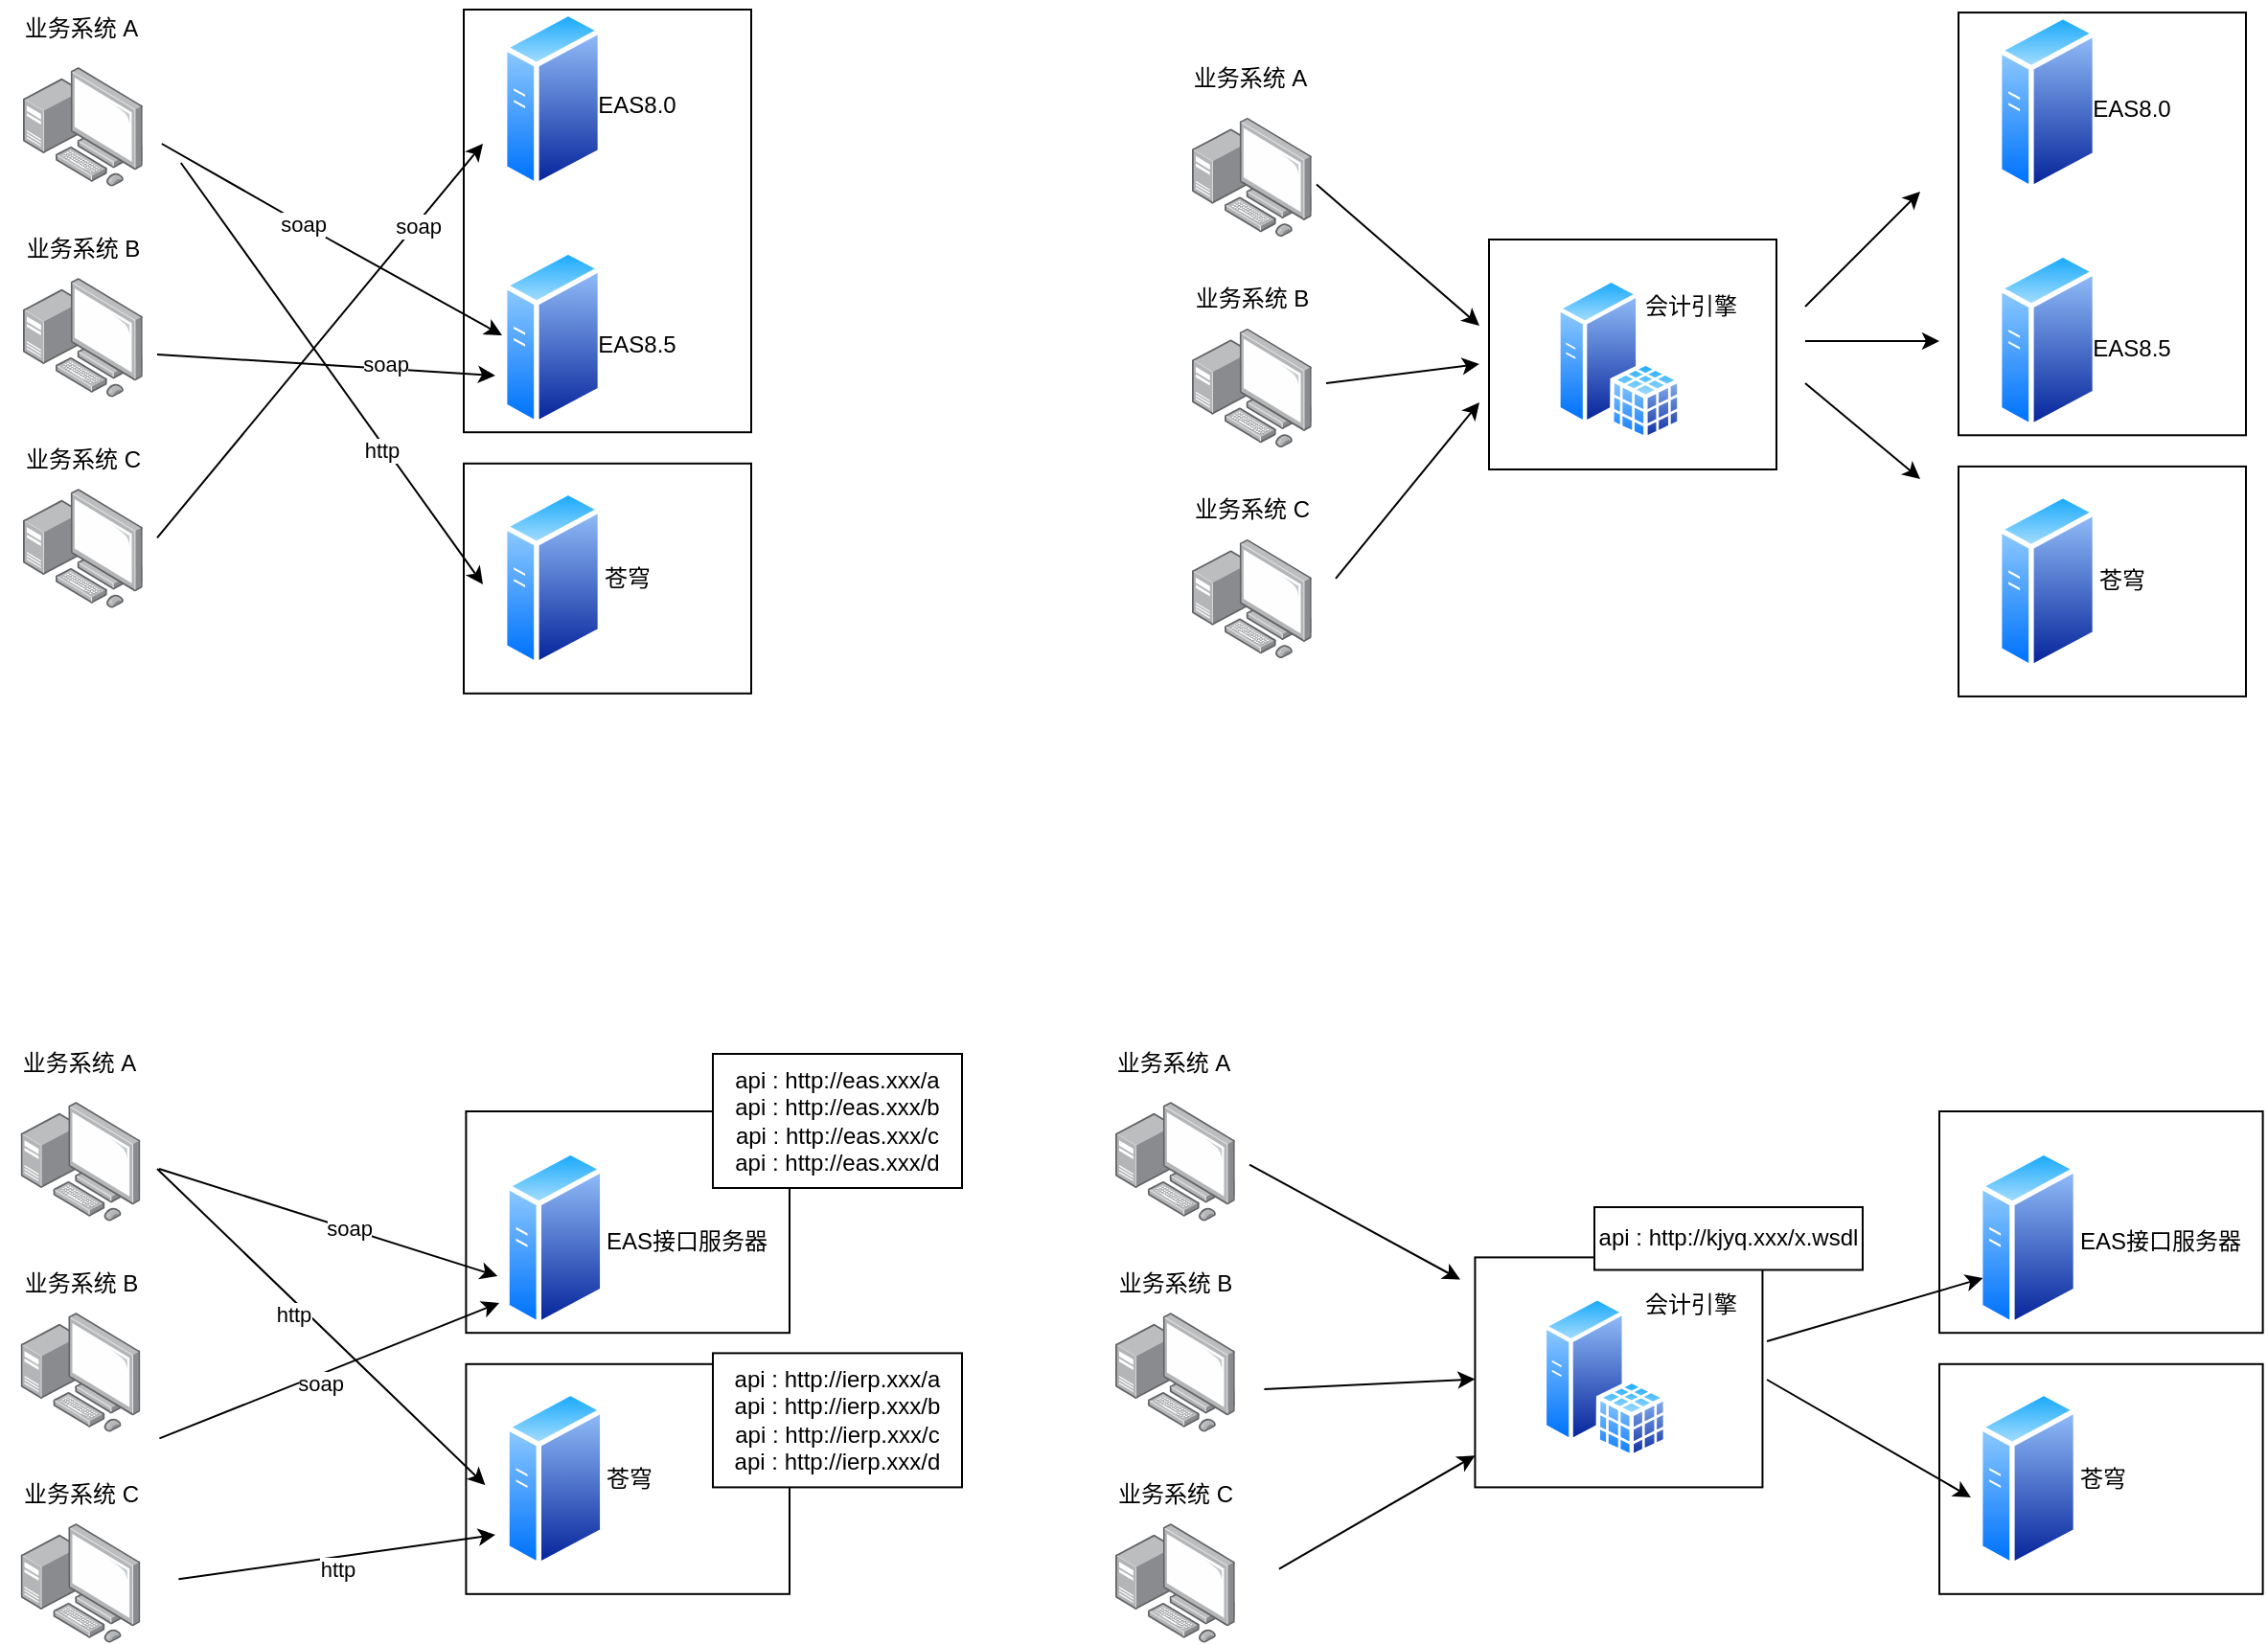 <mxfile version="20.3.2" type="github">
  <diagram id="Xhf_V60VqL-blBnn5I0N" name="第 1 页">
    <mxGraphModel dx="1662" dy="762" grid="1" gridSize="10" guides="1" tooltips="1" connect="1" arrows="1" fold="1" page="1" pageScale="1" pageWidth="3300" pageHeight="4681" math="0" shadow="0">
      <root>
        <mxCell id="0" />
        <mxCell id="1" parent="0" />
        <mxCell id="khTBBQ2TNIfmZg84Ai6I-55" value="" style="rounded=0;whiteSpace=wrap;html=1;" vertex="1" parent="1">
          <mxGeometry x="875" y="415" width="150" height="120" as="geometry" />
        </mxCell>
        <mxCell id="khTBBQ2TNIfmZg84Ai6I-31" value="" style="rounded=0;whiteSpace=wrap;html=1;" vertex="1" parent="1">
          <mxGeometry x="340" y="531.9" width="150" height="120" as="geometry" />
        </mxCell>
        <mxCell id="khTBBQ2TNIfmZg84Ai6I-30" value="" style="rounded=0;whiteSpace=wrap;html=1;" vertex="1" parent="1">
          <mxGeometry x="340" y="295" width="150" height="220.6" as="geometry" />
        </mxCell>
        <mxCell id="khTBBQ2TNIfmZg84Ai6I-1" value="" style="points=[];aspect=fixed;html=1;align=center;shadow=0;dashed=0;image;image=img/lib/allied_telesis/computer_and_terminals/Personal_Computer_with_Server.svg;" vertex="1" parent="1">
          <mxGeometry x="110" y="325" width="62.4" height="62.4" as="geometry" />
        </mxCell>
        <mxCell id="khTBBQ2TNIfmZg84Ai6I-2" value="" style="points=[];aspect=fixed;html=1;align=center;shadow=0;dashed=0;image;image=img/lib/allied_telesis/computer_and_terminals/Personal_Computer_with_Server.svg;" vertex="1" parent="1">
          <mxGeometry x="110" y="435" width="62.4" height="62.4" as="geometry" />
        </mxCell>
        <mxCell id="khTBBQ2TNIfmZg84Ai6I-3" value="" style="points=[];aspect=fixed;html=1;align=center;shadow=0;dashed=0;image;image=img/lib/allied_telesis/computer_and_terminals/Personal_Computer_with_Server.svg;" vertex="1" parent="1">
          <mxGeometry x="110" y="545" width="62.4" height="62.4" as="geometry" />
        </mxCell>
        <mxCell id="khTBBQ2TNIfmZg84Ai6I-5" value="" style="aspect=fixed;perimeter=ellipsePerimeter;html=1;align=center;shadow=0;dashed=0;spacingTop=3;image;image=img/lib/active_directory/generic_server.svg;" vertex="1" parent="1">
          <mxGeometry x="360" y="295" width="52.53" height="93.8" as="geometry" />
        </mxCell>
        <mxCell id="khTBBQ2TNIfmZg84Ai6I-6" value="" style="aspect=fixed;perimeter=ellipsePerimeter;html=1;align=center;shadow=0;dashed=0;spacingTop=3;image;image=img/lib/active_directory/generic_server.svg;" vertex="1" parent="1">
          <mxGeometry x="360" y="419.3" width="52.53" height="93.8" as="geometry" />
        </mxCell>
        <mxCell id="khTBBQ2TNIfmZg84Ai6I-7" value="" style="aspect=fixed;perimeter=ellipsePerimeter;html=1;align=center;shadow=0;dashed=0;spacingTop=3;image;image=img/lib/active_directory/generic_server.svg;imageBackground=default;" vertex="1" parent="1">
          <mxGeometry x="360" y="545" width="52.53" height="93.8" as="geometry" />
        </mxCell>
        <mxCell id="khTBBQ2TNIfmZg84Ai6I-8" value="" style="endArrow=classic;html=1;rounded=0;" edge="1" parent="1">
          <mxGeometry width="50" height="50" relative="1" as="geometry">
            <mxPoint x="182.4" y="365" as="sourcePoint" />
            <mxPoint x="360" y="465" as="targetPoint" />
            <Array as="points">
              <mxPoint x="270" y="415" />
            </Array>
          </mxGeometry>
        </mxCell>
        <mxCell id="khTBBQ2TNIfmZg84Ai6I-22" value="soap" style="edgeLabel;html=1;align=center;verticalAlign=middle;resizable=0;points=[];" vertex="1" connectable="0" parent="khTBBQ2TNIfmZg84Ai6I-8">
          <mxGeometry x="-0.16" y="1" relative="1" as="geometry">
            <mxPoint x="-1" as="offset" />
          </mxGeometry>
        </mxCell>
        <mxCell id="khTBBQ2TNIfmZg84Ai6I-9" value="" style="endArrow=classic;html=1;rounded=0;" edge="1" parent="1">
          <mxGeometry width="50" height="50" relative="1" as="geometry">
            <mxPoint x="192.4" y="375" as="sourcePoint" />
            <mxPoint x="350" y="595" as="targetPoint" />
          </mxGeometry>
        </mxCell>
        <mxCell id="khTBBQ2TNIfmZg84Ai6I-25" value="http" style="edgeLabel;html=1;align=center;verticalAlign=middle;resizable=0;points=[];" vertex="1" connectable="0" parent="khTBBQ2TNIfmZg84Ai6I-9">
          <mxGeometry x="0.341" y="-3" relative="1" as="geometry">
            <mxPoint x="1" as="offset" />
          </mxGeometry>
        </mxCell>
        <mxCell id="khTBBQ2TNIfmZg84Ai6I-10" value="" style="endArrow=classic;html=1;rounded=0;entryX=-0.067;entryY=0.711;entryDx=0;entryDy=0;entryPerimeter=0;" edge="1" parent="1" target="khTBBQ2TNIfmZg84Ai6I-6">
          <mxGeometry width="50" height="50" relative="1" as="geometry">
            <mxPoint x="180" y="475" as="sourcePoint" />
            <mxPoint x="350" y="486" as="targetPoint" />
          </mxGeometry>
        </mxCell>
        <mxCell id="khTBBQ2TNIfmZg84Ai6I-26" value="soap" style="edgeLabel;html=1;align=center;verticalAlign=middle;resizable=0;points=[];" vertex="1" connectable="0" parent="khTBBQ2TNIfmZg84Ai6I-10">
          <mxGeometry x="0.346" y="3" relative="1" as="geometry">
            <mxPoint as="offset" />
          </mxGeometry>
        </mxCell>
        <mxCell id="khTBBQ2TNIfmZg84Ai6I-11" value="" style="endArrow=classic;html=1;rounded=0;" edge="1" parent="1">
          <mxGeometry width="50" height="50" relative="1" as="geometry">
            <mxPoint x="180" y="570.7" as="sourcePoint" />
            <mxPoint x="350" y="365" as="targetPoint" />
          </mxGeometry>
        </mxCell>
        <mxCell id="khTBBQ2TNIfmZg84Ai6I-20" value="soap" style="edgeLabel;html=1;align=center;verticalAlign=middle;resizable=0;points=[];" vertex="1" connectable="0" parent="khTBBQ2TNIfmZg84Ai6I-11">
          <mxGeometry x="0.589" y="-1" relative="1" as="geometry">
            <mxPoint as="offset" />
          </mxGeometry>
        </mxCell>
        <mxCell id="khTBBQ2TNIfmZg84Ai6I-12" value="EAS8.0" style="text;html=1;align=center;verticalAlign=middle;resizable=0;points=[];autosize=1;strokeColor=none;fillColor=none;" vertex="1" parent="1">
          <mxGeometry x="400" y="330" width="60" height="30" as="geometry" />
        </mxCell>
        <mxCell id="khTBBQ2TNIfmZg84Ai6I-13" value="EAS8.5" style="text;html=1;align=center;verticalAlign=middle;resizable=0;points=[];autosize=1;strokeColor=none;fillColor=none;" vertex="1" parent="1">
          <mxGeometry x="400" y="455" width="60" height="30" as="geometry" />
        </mxCell>
        <mxCell id="khTBBQ2TNIfmZg84Ai6I-14" value="苍穹" style="text;html=1;align=center;verticalAlign=middle;resizable=0;points=[];autosize=1;strokeColor=none;fillColor=none;" vertex="1" parent="1">
          <mxGeometry x="400" y="576.9" width="50" height="30" as="geometry" />
        </mxCell>
        <mxCell id="khTBBQ2TNIfmZg84Ai6I-27" value="业务系统 A" style="text;html=1;align=center;verticalAlign=middle;resizable=0;points=[];autosize=1;strokeColor=none;fillColor=none;" vertex="1" parent="1">
          <mxGeometry x="100" y="290" width="80" height="30" as="geometry" />
        </mxCell>
        <mxCell id="khTBBQ2TNIfmZg84Ai6I-28" value="业务系统 B" style="text;html=1;align=center;verticalAlign=middle;resizable=0;points=[];autosize=1;strokeColor=none;fillColor=none;" vertex="1" parent="1">
          <mxGeometry x="101.2" y="405" width="80" height="30" as="geometry" />
        </mxCell>
        <mxCell id="khTBBQ2TNIfmZg84Ai6I-29" value="业务系统 C" style="text;html=1;align=center;verticalAlign=middle;resizable=0;points=[];autosize=1;strokeColor=none;fillColor=none;" vertex="1" parent="1">
          <mxGeometry x="101.2" y="515" width="80" height="30" as="geometry" />
        </mxCell>
        <mxCell id="khTBBQ2TNIfmZg84Ai6I-32" value="" style="rounded=0;whiteSpace=wrap;html=1;" vertex="1" parent="1">
          <mxGeometry x="1120" y="533.45" width="150" height="120" as="geometry" />
        </mxCell>
        <mxCell id="khTBBQ2TNIfmZg84Ai6I-33" value="" style="rounded=0;whiteSpace=wrap;html=1;" vertex="1" parent="1">
          <mxGeometry x="1120" y="296.55" width="150" height="220.6" as="geometry" />
        </mxCell>
        <mxCell id="khTBBQ2TNIfmZg84Ai6I-34" value="" style="points=[];aspect=fixed;html=1;align=center;shadow=0;dashed=0;image;image=img/lib/allied_telesis/computer_and_terminals/Personal_Computer_with_Server.svg;" vertex="1" parent="1">
          <mxGeometry x="720" y="351.3" width="62.4" height="62.4" as="geometry" />
        </mxCell>
        <mxCell id="khTBBQ2TNIfmZg84Ai6I-35" value="" style="points=[];aspect=fixed;html=1;align=center;shadow=0;dashed=0;image;image=img/lib/allied_telesis/computer_and_terminals/Personal_Computer_with_Server.svg;" vertex="1" parent="1">
          <mxGeometry x="720" y="461.3" width="62.4" height="62.4" as="geometry" />
        </mxCell>
        <mxCell id="khTBBQ2TNIfmZg84Ai6I-36" value="" style="points=[];aspect=fixed;html=1;align=center;shadow=0;dashed=0;image;image=img/lib/allied_telesis/computer_and_terminals/Personal_Computer_with_Server.svg;" vertex="1" parent="1">
          <mxGeometry x="720" y="571.3" width="62.4" height="62.4" as="geometry" />
        </mxCell>
        <mxCell id="khTBBQ2TNIfmZg84Ai6I-37" value="" style="aspect=fixed;perimeter=ellipsePerimeter;html=1;align=center;shadow=0;dashed=0;spacingTop=3;image;image=img/lib/active_directory/generic_server.svg;" vertex="1" parent="1">
          <mxGeometry x="1140" y="296.55" width="52.53" height="93.8" as="geometry" />
        </mxCell>
        <mxCell id="khTBBQ2TNIfmZg84Ai6I-38" value="" style="aspect=fixed;perimeter=ellipsePerimeter;html=1;align=center;shadow=0;dashed=0;spacingTop=3;image;image=img/lib/active_directory/generic_server.svg;" vertex="1" parent="1">
          <mxGeometry x="1140" y="420.85" width="52.53" height="93.8" as="geometry" />
        </mxCell>
        <mxCell id="khTBBQ2TNIfmZg84Ai6I-39" value="" style="aspect=fixed;perimeter=ellipsePerimeter;html=1;align=center;shadow=0;dashed=0;spacingTop=3;image;image=img/lib/active_directory/generic_server.svg;imageBackground=default;" vertex="1" parent="1">
          <mxGeometry x="1140" y="546.55" width="52.53" height="93.8" as="geometry" />
        </mxCell>
        <mxCell id="khTBBQ2TNIfmZg84Ai6I-48" value="EAS8.0" style="text;html=1;align=center;verticalAlign=middle;resizable=0;points=[];autosize=1;strokeColor=none;fillColor=none;" vertex="1" parent="1">
          <mxGeometry x="1180" y="331.55" width="60" height="30" as="geometry" />
        </mxCell>
        <mxCell id="khTBBQ2TNIfmZg84Ai6I-49" value="EAS8.5" style="text;html=1;align=center;verticalAlign=middle;resizable=0;points=[];autosize=1;strokeColor=none;fillColor=none;" vertex="1" parent="1">
          <mxGeometry x="1180" y="456.55" width="60" height="30" as="geometry" />
        </mxCell>
        <mxCell id="khTBBQ2TNIfmZg84Ai6I-50" value="苍穹" style="text;html=1;align=center;verticalAlign=middle;resizable=0;points=[];autosize=1;strokeColor=none;fillColor=none;" vertex="1" parent="1">
          <mxGeometry x="1180" y="578.45" width="50" height="30" as="geometry" />
        </mxCell>
        <mxCell id="khTBBQ2TNIfmZg84Ai6I-51" value="业务系统 A" style="text;html=1;align=center;verticalAlign=middle;resizable=0;points=[];autosize=1;strokeColor=none;fillColor=none;" vertex="1" parent="1">
          <mxGeometry x="710" y="316.3" width="80" height="30" as="geometry" />
        </mxCell>
        <mxCell id="khTBBQ2TNIfmZg84Ai6I-52" value="业务系统 B" style="text;html=1;align=center;verticalAlign=middle;resizable=0;points=[];autosize=1;strokeColor=none;fillColor=none;" vertex="1" parent="1">
          <mxGeometry x="711.2" y="431.3" width="80" height="30" as="geometry" />
        </mxCell>
        <mxCell id="khTBBQ2TNIfmZg84Ai6I-53" value="业务系统 C" style="text;html=1;align=center;verticalAlign=middle;resizable=0;points=[];autosize=1;strokeColor=none;fillColor=none;" vertex="1" parent="1">
          <mxGeometry x="711.2" y="541.3" width="80" height="30" as="geometry" />
        </mxCell>
        <mxCell id="khTBBQ2TNIfmZg84Ai6I-56" value="" style="endArrow=classic;html=1;rounded=0;" edge="1" parent="1">
          <mxGeometry width="50" height="50" relative="1" as="geometry">
            <mxPoint x="785" y="386.3" as="sourcePoint" />
            <mxPoint x="870" y="460" as="targetPoint" />
          </mxGeometry>
        </mxCell>
        <mxCell id="khTBBQ2TNIfmZg84Ai6I-58" value="" style="endArrow=classic;html=1;rounded=0;" edge="1" parent="1">
          <mxGeometry width="50" height="50" relative="1" as="geometry">
            <mxPoint x="790" y="490" as="sourcePoint" />
            <mxPoint x="870" y="480" as="targetPoint" />
          </mxGeometry>
        </mxCell>
        <mxCell id="khTBBQ2TNIfmZg84Ai6I-59" value="" style="endArrow=classic;html=1;rounded=0;" edge="1" parent="1">
          <mxGeometry width="50" height="50" relative="1" as="geometry">
            <mxPoint x="795" y="591.9" as="sourcePoint" />
            <mxPoint x="870" y="500" as="targetPoint" />
          </mxGeometry>
        </mxCell>
        <mxCell id="khTBBQ2TNIfmZg84Ai6I-60" value="" style="endArrow=classic;html=1;rounded=0;" edge="1" parent="1">
          <mxGeometry width="50" height="50" relative="1" as="geometry">
            <mxPoint x="1040" y="468" as="sourcePoint" />
            <mxPoint x="1110" y="468" as="targetPoint" />
          </mxGeometry>
        </mxCell>
        <mxCell id="khTBBQ2TNIfmZg84Ai6I-61" value="" style="endArrow=classic;html=1;rounded=0;" edge="1" parent="1">
          <mxGeometry width="50" height="50" relative="1" as="geometry">
            <mxPoint x="1040" y="490" as="sourcePoint" />
            <mxPoint x="1100" y="540" as="targetPoint" />
          </mxGeometry>
        </mxCell>
        <mxCell id="khTBBQ2TNIfmZg84Ai6I-62" value="" style="endArrow=classic;html=1;rounded=0;" edge="1" parent="1">
          <mxGeometry width="50" height="50" relative="1" as="geometry">
            <mxPoint x="1040" y="450" as="sourcePoint" />
            <mxPoint x="1100" y="390" as="targetPoint" />
          </mxGeometry>
        </mxCell>
        <mxCell id="khTBBQ2TNIfmZg84Ai6I-63" value="" style="aspect=fixed;perimeter=ellipsePerimeter;html=1;align=center;shadow=0;dashed=0;spacingTop=3;image;image=img/lib/active_directory/sql_server.svg;" vertex="1" parent="1">
          <mxGeometry x="910" y="435" width="65.45" height="85" as="geometry" />
        </mxCell>
        <mxCell id="khTBBQ2TNIfmZg84Ai6I-64" value="会计引擎" style="text;html=1;align=center;verticalAlign=middle;resizable=0;points=[];autosize=1;strokeColor=none;fillColor=none;" vertex="1" parent="1">
          <mxGeometry x="945" y="435" width="70" height="30" as="geometry" />
        </mxCell>
        <mxCell id="khTBBQ2TNIfmZg84Ai6I-66" value="" style="rounded=0;whiteSpace=wrap;html=1;" vertex="1" parent="1">
          <mxGeometry x="341.2" y="1001.9" width="168.8" height="120" as="geometry" />
        </mxCell>
        <mxCell id="khTBBQ2TNIfmZg84Ai6I-67" value="" style="rounded=0;whiteSpace=wrap;html=1;" vertex="1" parent="1">
          <mxGeometry x="341.2" y="870" width="168.8" height="115.6" as="geometry" />
        </mxCell>
        <mxCell id="khTBBQ2TNIfmZg84Ai6I-68" value="" style="points=[];aspect=fixed;html=1;align=center;shadow=0;dashed=0;image;image=img/lib/allied_telesis/computer_and_terminals/Personal_Computer_with_Server.svg;" vertex="1" parent="1">
          <mxGeometry x="108.8" y="865" width="62.4" height="62.4" as="geometry" />
        </mxCell>
        <mxCell id="khTBBQ2TNIfmZg84Ai6I-69" value="" style="points=[];aspect=fixed;html=1;align=center;shadow=0;dashed=0;image;image=img/lib/allied_telesis/computer_and_terminals/Personal_Computer_with_Server.svg;" vertex="1" parent="1">
          <mxGeometry x="108.8" y="975" width="62.4" height="62.4" as="geometry" />
        </mxCell>
        <mxCell id="khTBBQ2TNIfmZg84Ai6I-70" value="" style="points=[];aspect=fixed;html=1;align=center;shadow=0;dashed=0;image;image=img/lib/allied_telesis/computer_and_terminals/Personal_Computer_with_Server.svg;" vertex="1" parent="1">
          <mxGeometry x="108.8" y="1085" width="62.4" height="62.4" as="geometry" />
        </mxCell>
        <mxCell id="khTBBQ2TNIfmZg84Ai6I-72" value="" style="aspect=fixed;perimeter=ellipsePerimeter;html=1;align=center;shadow=0;dashed=0;spacingTop=3;image;image=img/lib/active_directory/generic_server.svg;" vertex="1" parent="1">
          <mxGeometry x="361.2" y="889.3" width="52.53" height="93.8" as="geometry" />
        </mxCell>
        <mxCell id="khTBBQ2TNIfmZg84Ai6I-73" value="" style="aspect=fixed;perimeter=ellipsePerimeter;html=1;align=center;shadow=0;dashed=0;spacingTop=3;image;image=img/lib/active_directory/generic_server.svg;imageBackground=default;" vertex="1" parent="1">
          <mxGeometry x="361.2" y="1015" width="52.53" height="93.8" as="geometry" />
        </mxCell>
        <mxCell id="khTBBQ2TNIfmZg84Ai6I-76" value="" style="endArrow=classic;html=1;rounded=0;" edge="1" parent="1">
          <mxGeometry width="50" height="50" relative="1" as="geometry">
            <mxPoint x="180" y="900" as="sourcePoint" />
            <mxPoint x="351.2" y="1065" as="targetPoint" />
          </mxGeometry>
        </mxCell>
        <mxCell id="khTBBQ2TNIfmZg84Ai6I-77" value="http" style="edgeLabel;html=1;align=center;verticalAlign=middle;resizable=0;points=[];" vertex="1" connectable="0" parent="khTBBQ2TNIfmZg84Ai6I-76">
          <mxGeometry x="0.341" y="-3" relative="1" as="geometry">
            <mxPoint x="-42" y="-37" as="offset" />
          </mxGeometry>
        </mxCell>
        <mxCell id="khTBBQ2TNIfmZg84Ai6I-78" value="" style="endArrow=classic;html=1;rounded=0;entryX=-0.067;entryY=0.711;entryDx=0;entryDy=0;entryPerimeter=0;" edge="1" parent="1" target="khTBBQ2TNIfmZg84Ai6I-72">
          <mxGeometry width="50" height="50" relative="1" as="geometry">
            <mxPoint x="181" y="900" as="sourcePoint" />
            <mxPoint x="351.2" y="956" as="targetPoint" />
          </mxGeometry>
        </mxCell>
        <mxCell id="khTBBQ2TNIfmZg84Ai6I-79" value="soap" style="edgeLabel;html=1;align=center;verticalAlign=middle;resizable=0;points=[];" vertex="1" connectable="0" parent="khTBBQ2TNIfmZg84Ai6I-78">
          <mxGeometry x="0.346" y="3" relative="1" as="geometry">
            <mxPoint x="-21" y="-4" as="offset" />
          </mxGeometry>
        </mxCell>
        <mxCell id="khTBBQ2TNIfmZg84Ai6I-80" value="" style="endArrow=classic;html=1;rounded=0;entryX=-0.051;entryY=0.86;entryDx=0;entryDy=0;entryPerimeter=0;" edge="1" parent="1" target="khTBBQ2TNIfmZg84Ai6I-72">
          <mxGeometry width="50" height="50" relative="1" as="geometry">
            <mxPoint x="181.2" y="1040.7" as="sourcePoint" />
            <mxPoint x="340" y="970" as="targetPoint" />
          </mxGeometry>
        </mxCell>
        <mxCell id="khTBBQ2TNIfmZg84Ai6I-81" value="soap" style="edgeLabel;html=1;align=center;verticalAlign=middle;resizable=0;points=[];" vertex="1" connectable="0" parent="khTBBQ2TNIfmZg84Ai6I-80">
          <mxGeometry x="0.589" y="-1" relative="1" as="geometry">
            <mxPoint x="-58" y="26" as="offset" />
          </mxGeometry>
        </mxCell>
        <mxCell id="khTBBQ2TNIfmZg84Ai6I-83" value="EAS接口服务器" style="text;html=1;align=center;verticalAlign=middle;resizable=0;points=[];autosize=1;strokeColor=none;fillColor=none;" vertex="1" parent="1">
          <mxGeometry x="401.2" y="922.75" width="110" height="30" as="geometry" />
        </mxCell>
        <mxCell id="khTBBQ2TNIfmZg84Ai6I-84" value="苍穹" style="text;html=1;align=center;verticalAlign=middle;resizable=0;points=[];autosize=1;strokeColor=none;fillColor=none;" vertex="1" parent="1">
          <mxGeometry x="401.2" y="1046.9" width="50" height="30" as="geometry" />
        </mxCell>
        <mxCell id="khTBBQ2TNIfmZg84Ai6I-85" value="业务系统 A" style="text;html=1;align=center;verticalAlign=middle;resizable=0;points=[];autosize=1;strokeColor=none;fillColor=none;" vertex="1" parent="1">
          <mxGeometry x="98.8" y="830" width="80" height="30" as="geometry" />
        </mxCell>
        <mxCell id="khTBBQ2TNIfmZg84Ai6I-86" value="业务系统 B" style="text;html=1;align=center;verticalAlign=middle;resizable=0;points=[];autosize=1;strokeColor=none;fillColor=none;" vertex="1" parent="1">
          <mxGeometry x="100.0" y="945" width="80" height="30" as="geometry" />
        </mxCell>
        <mxCell id="khTBBQ2TNIfmZg84Ai6I-87" value="业务系统 C" style="text;html=1;align=center;verticalAlign=middle;resizable=0;points=[];autosize=1;strokeColor=none;fillColor=none;" vertex="1" parent="1">
          <mxGeometry x="100.0" y="1055" width="80" height="30" as="geometry" />
        </mxCell>
        <mxCell id="khTBBQ2TNIfmZg84Ai6I-110" value="" style="endArrow=classic;html=1;rounded=0;entryX=-0.089;entryY=0.81;entryDx=0;entryDy=0;entryPerimeter=0;" edge="1" parent="1" target="khTBBQ2TNIfmZg84Ai6I-73">
          <mxGeometry width="50" height="50" relative="1" as="geometry">
            <mxPoint x="191.2" y="1114.15" as="sourcePoint" />
            <mxPoint x="340" y="1085" as="targetPoint" />
          </mxGeometry>
        </mxCell>
        <mxCell id="khTBBQ2TNIfmZg84Ai6I-111" value="http" style="edgeLabel;html=1;align=center;verticalAlign=middle;resizable=0;points=[];" vertex="1" connectable="0" parent="khTBBQ2TNIfmZg84Ai6I-110">
          <mxGeometry x="0.589" y="-1" relative="1" as="geometry">
            <mxPoint x="-49" y="12" as="offset" />
          </mxGeometry>
        </mxCell>
        <mxCell id="khTBBQ2TNIfmZg84Ai6I-112" value="" style="rounded=0;whiteSpace=wrap;html=1;" vertex="1" parent="1">
          <mxGeometry x="1110" y="1001.9" width="168.8" height="120" as="geometry" />
        </mxCell>
        <mxCell id="khTBBQ2TNIfmZg84Ai6I-113" value="" style="rounded=0;whiteSpace=wrap;html=1;" vertex="1" parent="1">
          <mxGeometry x="1110" y="870" width="168.8" height="115.6" as="geometry" />
        </mxCell>
        <mxCell id="khTBBQ2TNIfmZg84Ai6I-114" value="" style="points=[];aspect=fixed;html=1;align=center;shadow=0;dashed=0;image;image=img/lib/allied_telesis/computer_and_terminals/Personal_Computer_with_Server.svg;" vertex="1" parent="1">
          <mxGeometry x="680" y="865" width="62.4" height="62.4" as="geometry" />
        </mxCell>
        <mxCell id="khTBBQ2TNIfmZg84Ai6I-115" value="" style="points=[];aspect=fixed;html=1;align=center;shadow=0;dashed=0;image;image=img/lib/allied_telesis/computer_and_terminals/Personal_Computer_with_Server.svg;" vertex="1" parent="1">
          <mxGeometry x="680" y="975" width="62.4" height="62.4" as="geometry" />
        </mxCell>
        <mxCell id="khTBBQ2TNIfmZg84Ai6I-116" value="" style="points=[];aspect=fixed;html=1;align=center;shadow=0;dashed=0;image;image=img/lib/allied_telesis/computer_and_terminals/Personal_Computer_with_Server.svg;" vertex="1" parent="1">
          <mxGeometry x="680" y="1085" width="62.4" height="62.4" as="geometry" />
        </mxCell>
        <mxCell id="khTBBQ2TNIfmZg84Ai6I-117" value="" style="aspect=fixed;perimeter=ellipsePerimeter;html=1;align=center;shadow=0;dashed=0;spacingTop=3;image;image=img/lib/active_directory/generic_server.svg;" vertex="1" parent="1">
          <mxGeometry x="1130" y="889.3" width="52.53" height="93.8" as="geometry" />
        </mxCell>
        <mxCell id="khTBBQ2TNIfmZg84Ai6I-118" value="" style="aspect=fixed;perimeter=ellipsePerimeter;html=1;align=center;shadow=0;dashed=0;spacingTop=3;image;image=img/lib/active_directory/generic_server.svg;imageBackground=default;" vertex="1" parent="1">
          <mxGeometry x="1130" y="1015" width="52.53" height="93.8" as="geometry" />
        </mxCell>
        <mxCell id="khTBBQ2TNIfmZg84Ai6I-125" value="EAS接口服务器" style="text;html=1;align=center;verticalAlign=middle;resizable=0;points=[];autosize=1;strokeColor=none;fillColor=none;" vertex="1" parent="1">
          <mxGeometry x="1170" y="922.75" width="110" height="30" as="geometry" />
        </mxCell>
        <mxCell id="khTBBQ2TNIfmZg84Ai6I-126" value="苍穹" style="text;html=1;align=center;verticalAlign=middle;resizable=0;points=[];autosize=1;strokeColor=none;fillColor=none;" vertex="1" parent="1">
          <mxGeometry x="1170" y="1046.9" width="50" height="30" as="geometry" />
        </mxCell>
        <mxCell id="khTBBQ2TNIfmZg84Ai6I-127" value="业务系统 A" style="text;html=1;align=center;verticalAlign=middle;resizable=0;points=[];autosize=1;strokeColor=none;fillColor=none;" vertex="1" parent="1">
          <mxGeometry x="670" y="830" width="80" height="30" as="geometry" />
        </mxCell>
        <mxCell id="khTBBQ2TNIfmZg84Ai6I-128" value="业务系统 B" style="text;html=1;align=center;verticalAlign=middle;resizable=0;points=[];autosize=1;strokeColor=none;fillColor=none;" vertex="1" parent="1">
          <mxGeometry x="671.2" y="945" width="80" height="30" as="geometry" />
        </mxCell>
        <mxCell id="khTBBQ2TNIfmZg84Ai6I-129" value="业务系统 C" style="text;html=1;align=center;verticalAlign=middle;resizable=0;points=[];autosize=1;strokeColor=none;fillColor=none;" vertex="1" parent="1">
          <mxGeometry x="671.2" y="1055" width="80" height="30" as="geometry" />
        </mxCell>
        <mxCell id="khTBBQ2TNIfmZg84Ai6I-132" value="" style="rounded=0;whiteSpace=wrap;html=1;" vertex="1" parent="1">
          <mxGeometry x="867.72" y="946.2" width="150" height="120" as="geometry" />
        </mxCell>
        <mxCell id="khTBBQ2TNIfmZg84Ai6I-133" value="" style="aspect=fixed;perimeter=ellipsePerimeter;html=1;align=center;shadow=0;dashed=0;spacingTop=3;image;image=img/lib/active_directory/sql_server.svg;" vertex="1" parent="1">
          <mxGeometry x="902.72" y="966.2" width="65.45" height="85" as="geometry" />
        </mxCell>
        <mxCell id="khTBBQ2TNIfmZg84Ai6I-134" value="会计引擎" style="text;html=1;align=center;verticalAlign=middle;resizable=0;points=[];autosize=1;strokeColor=none;fillColor=none;" vertex="1" parent="1">
          <mxGeometry x="945" y="955.6" width="70" height="30" as="geometry" />
        </mxCell>
        <mxCell id="khTBBQ2TNIfmZg84Ai6I-135" value="" style="endArrow=classic;html=1;rounded=0;" edge="1" parent="1">
          <mxGeometry width="50" height="50" relative="1" as="geometry">
            <mxPoint x="750" y="897.8" as="sourcePoint" />
            <mxPoint x="860" y="957.8" as="targetPoint" />
          </mxGeometry>
        </mxCell>
        <mxCell id="khTBBQ2TNIfmZg84Ai6I-136" value="" style="endArrow=classic;html=1;rounded=0;" edge="1" parent="1" target="khTBBQ2TNIfmZg84Ai6I-132">
          <mxGeometry width="50" height="50" relative="1" as="geometry">
            <mxPoint x="757.72" y="1015" as="sourcePoint" />
            <mxPoint x="860" y="1010" as="targetPoint" />
          </mxGeometry>
        </mxCell>
        <mxCell id="khTBBQ2TNIfmZg84Ai6I-137" value="" style="endArrow=classic;html=1;rounded=0;" edge="1" parent="1" target="khTBBQ2TNIfmZg84Ai6I-132">
          <mxGeometry width="50" height="50" relative="1" as="geometry">
            <mxPoint x="765.44" y="1108.8" as="sourcePoint" />
            <mxPoint x="860" y="1050" as="targetPoint" />
          </mxGeometry>
        </mxCell>
        <mxCell id="khTBBQ2TNIfmZg84Ai6I-138" value="" style="endArrow=classic;html=1;rounded=0;entryX=0;entryY=0.75;entryDx=0;entryDy=0;" edge="1" parent="1" target="khTBBQ2TNIfmZg84Ai6I-117">
          <mxGeometry width="50" height="50" relative="1" as="geometry">
            <mxPoint x="1020" y="990" as="sourcePoint" />
            <mxPoint x="1127.28" y="968.1" as="targetPoint" />
          </mxGeometry>
        </mxCell>
        <mxCell id="khTBBQ2TNIfmZg84Ai6I-139" value="" style="endArrow=classic;html=1;rounded=0;entryX=-0.067;entryY=0.602;entryDx=0;entryDy=0;entryPerimeter=0;" edge="1" parent="1" target="khTBBQ2TNIfmZg84Ai6I-118">
          <mxGeometry width="50" height="50" relative="1" as="geometry">
            <mxPoint x="1020" y="1010" as="sourcePoint" />
            <mxPoint x="1100" y="1040" as="targetPoint" />
          </mxGeometry>
        </mxCell>
        <mxCell id="khTBBQ2TNIfmZg84Ai6I-141" value="api : http://eas.xxx/a&lt;br&gt;api : http://eas.xxx/b&lt;br&gt;api : http://eas.xxx/c&lt;br&gt;api : http://eas.xxx/d" style="rounded=0;whiteSpace=wrap;html=1;" vertex="1" parent="1">
          <mxGeometry x="470" y="840" width="130" height="70" as="geometry" />
        </mxCell>
        <mxCell id="khTBBQ2TNIfmZg84Ai6I-142" value="api : http://ierp.xxx/a&lt;br&gt;api : http://ierp.xxx/b&lt;br&gt;api : http://ierp.xxx/c&lt;br&gt;api : http://ierp.xxx/d" style="rounded=0;whiteSpace=wrap;html=1;" vertex="1" parent="1">
          <mxGeometry x="470" y="996.2" width="130" height="70" as="geometry" />
        </mxCell>
        <mxCell id="khTBBQ2TNIfmZg84Ai6I-143" value="api : http://kjyq.xxx/x.wsdl" style="rounded=0;whiteSpace=wrap;html=1;" vertex="1" parent="1">
          <mxGeometry x="930" y="920" width="140" height="32.75" as="geometry" />
        </mxCell>
      </root>
    </mxGraphModel>
  </diagram>
</mxfile>

